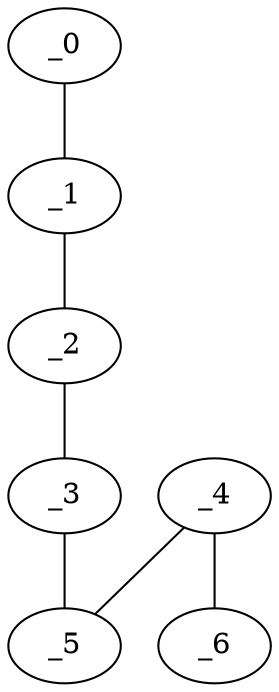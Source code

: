 graph HP1_0085 {
	_0	 [x="0.69438",
		y="2.87169"];
	_1	 [x="0.574227",
		y="0.78127"];
	_0 -- _1;
	_2	 [x="2.16738",
		y="0.378509"];
	_1 -- _2;
	_3	 [x="2.1033",
		y="2.86335"];
	_2 -- _3;
	_5	 [x="2.58642",
		y="1.77261"];
	_3 -- _5;
	_4	 [x="0.73",
		y="1.75"];
	_4 -- _5;
	_6	 [x="2.94773",
		y="0.0607857"];
	_4 -- _6;
}
